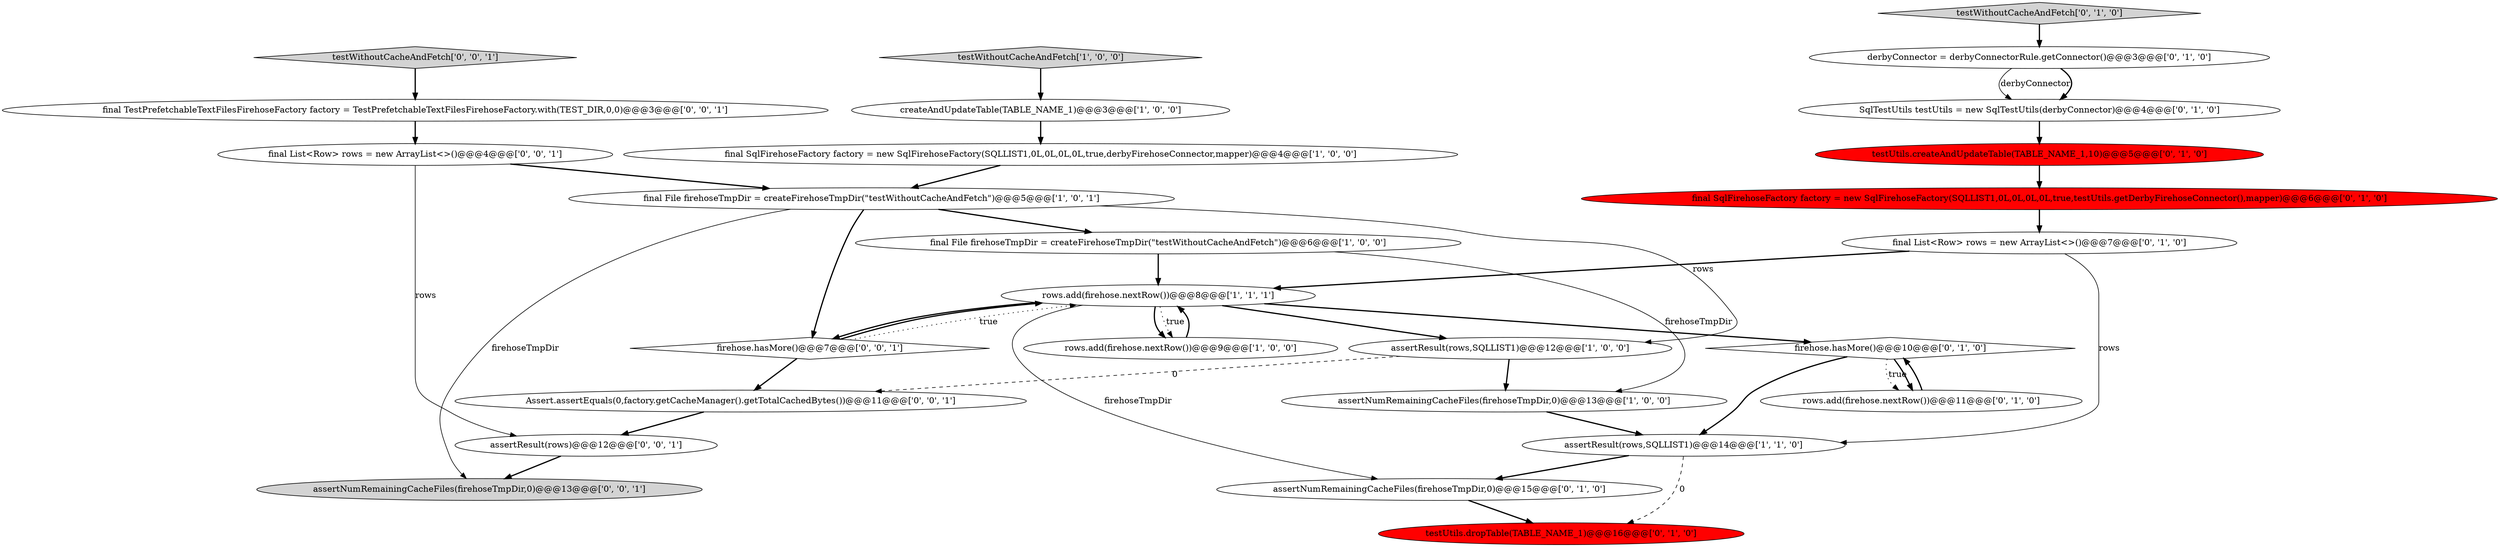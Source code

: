 digraph {
13 [style = filled, label = "firehose.hasMore()@@@10@@@['0', '1', '0']", fillcolor = white, shape = diamond image = "AAA0AAABBB2BBB"];
24 [style = filled, label = "firehose.hasMore()@@@7@@@['0', '0', '1']", fillcolor = white, shape = diamond image = "AAA0AAABBB3BBB"];
23 [style = filled, label = "Assert.assertEquals(0,factory.getCacheManager().getTotalCachedBytes())@@@11@@@['0', '0', '1']", fillcolor = white, shape = ellipse image = "AAA0AAABBB3BBB"];
11 [style = filled, label = "final List<Row> rows = new ArrayList<>()@@@7@@@['0', '1', '0']", fillcolor = white, shape = ellipse image = "AAA0AAABBB2BBB"];
9 [style = filled, label = "rows.add(firehose.nextRow())@@@8@@@['1', '1', '1']", fillcolor = white, shape = ellipse image = "AAA0AAABBB1BBB"];
17 [style = filled, label = "testWithoutCacheAndFetch['0', '1', '0']", fillcolor = lightgray, shape = diamond image = "AAA0AAABBB2BBB"];
25 [style = filled, label = "assertResult(rows)@@@12@@@['0', '0', '1']", fillcolor = white, shape = ellipse image = "AAA0AAABBB3BBB"];
4 [style = filled, label = "rows.add(firehose.nextRow())@@@9@@@['1', '0', '0']", fillcolor = white, shape = ellipse image = "AAA0AAABBB1BBB"];
7 [style = filled, label = "final SqlFirehoseFactory factory = new SqlFirehoseFactory(SQLLIST1,0L,0L,0L,0L,true,derbyFirehoseConnector,mapper)@@@4@@@['1', '0', '0']", fillcolor = white, shape = ellipse image = "AAA0AAABBB1BBB"];
15 [style = filled, label = "final SqlFirehoseFactory factory = new SqlFirehoseFactory(SQLLIST1,0L,0L,0L,0L,true,testUtils.getDerbyFirehoseConnector(),mapper)@@@6@@@['0', '1', '0']", fillcolor = red, shape = ellipse image = "AAA1AAABBB2BBB"];
22 [style = filled, label = "final List<Row> rows = new ArrayList<>()@@@4@@@['0', '0', '1']", fillcolor = white, shape = ellipse image = "AAA0AAABBB3BBB"];
10 [style = filled, label = "SqlTestUtils testUtils = new SqlTestUtils(derbyConnector)@@@4@@@['0', '1', '0']", fillcolor = white, shape = ellipse image = "AAA0AAABBB2BBB"];
8 [style = filled, label = "final File firehoseTmpDir = createFirehoseTmpDir(\"testWithoutCacheAndFetch\")@@@5@@@['1', '0', '1']", fillcolor = white, shape = ellipse image = "AAA0AAABBB1BBB"];
19 [style = filled, label = "assertNumRemainingCacheFiles(firehoseTmpDir,0)@@@15@@@['0', '1', '0']", fillcolor = white, shape = ellipse image = "AAA0AAABBB2BBB"];
2 [style = filled, label = "assertResult(rows,SQLLIST1)@@@14@@@['1', '1', '0']", fillcolor = white, shape = ellipse image = "AAA0AAABBB1BBB"];
5 [style = filled, label = "testWithoutCacheAndFetch['1', '0', '0']", fillcolor = lightgray, shape = diamond image = "AAA0AAABBB1BBB"];
21 [style = filled, label = "final TestPrefetchableTextFilesFirehoseFactory factory = TestPrefetchableTextFilesFirehoseFactory.with(TEST_DIR,0,0)@@@3@@@['0', '0', '1']", fillcolor = white, shape = ellipse image = "AAA0AAABBB3BBB"];
12 [style = filled, label = "rows.add(firehose.nextRow())@@@11@@@['0', '1', '0']", fillcolor = white, shape = ellipse image = "AAA0AAABBB2BBB"];
1 [style = filled, label = "assertResult(rows,SQLLIST1)@@@12@@@['1', '0', '0']", fillcolor = white, shape = ellipse image = "AAA0AAABBB1BBB"];
16 [style = filled, label = "derbyConnector = derbyConnectorRule.getConnector()@@@3@@@['0', '1', '0']", fillcolor = white, shape = ellipse image = "AAA0AAABBB2BBB"];
0 [style = filled, label = "final File firehoseTmpDir = createFirehoseTmpDir(\"testWithoutCacheAndFetch\")@@@6@@@['1', '0', '0']", fillcolor = white, shape = ellipse image = "AAA0AAABBB1BBB"];
14 [style = filled, label = "testUtils.createAndUpdateTable(TABLE_NAME_1,10)@@@5@@@['0', '1', '0']", fillcolor = red, shape = ellipse image = "AAA1AAABBB2BBB"];
18 [style = filled, label = "testUtils.dropTable(TABLE_NAME_1)@@@16@@@['0', '1', '0']", fillcolor = red, shape = ellipse image = "AAA1AAABBB2BBB"];
3 [style = filled, label = "assertNumRemainingCacheFiles(firehoseTmpDir,0)@@@13@@@['1', '0', '0']", fillcolor = white, shape = ellipse image = "AAA0AAABBB1BBB"];
6 [style = filled, label = "createAndUpdateTable(TABLE_NAME_1)@@@3@@@['1', '0', '0']", fillcolor = white, shape = ellipse image = "AAA0AAABBB1BBB"];
26 [style = filled, label = "assertNumRemainingCacheFiles(firehoseTmpDir,0)@@@13@@@['0', '0', '1']", fillcolor = lightgray, shape = ellipse image = "AAA0AAABBB3BBB"];
20 [style = filled, label = "testWithoutCacheAndFetch['0', '0', '1']", fillcolor = lightgray, shape = diamond image = "AAA0AAABBB3BBB"];
4->9 [style = bold, label=""];
23->25 [style = bold, label=""];
0->9 [style = bold, label=""];
19->18 [style = bold, label=""];
2->19 [style = bold, label=""];
16->10 [style = solid, label="derbyConnector"];
13->12 [style = dotted, label="true"];
10->14 [style = bold, label=""];
16->10 [style = bold, label=""];
24->9 [style = bold, label=""];
9->4 [style = bold, label=""];
1->3 [style = bold, label=""];
24->9 [style = dotted, label="true"];
8->1 [style = solid, label="rows"];
7->8 [style = bold, label=""];
11->9 [style = bold, label=""];
20->21 [style = bold, label=""];
8->0 [style = bold, label=""];
22->8 [style = bold, label=""];
22->25 [style = solid, label="rows"];
12->13 [style = bold, label=""];
13->12 [style = bold, label=""];
9->19 [style = solid, label="firehoseTmpDir"];
5->6 [style = bold, label=""];
3->2 [style = bold, label=""];
15->11 [style = bold, label=""];
21->22 [style = bold, label=""];
0->3 [style = solid, label="firehoseTmpDir"];
25->26 [style = bold, label=""];
2->18 [style = dashed, label="0"];
9->13 [style = bold, label=""];
9->4 [style = dotted, label="true"];
14->15 [style = bold, label=""];
11->2 [style = solid, label="rows"];
8->26 [style = solid, label="firehoseTmpDir"];
6->7 [style = bold, label=""];
9->1 [style = bold, label=""];
1->23 [style = dashed, label="0"];
9->24 [style = bold, label=""];
17->16 [style = bold, label=""];
13->2 [style = bold, label=""];
24->23 [style = bold, label=""];
8->24 [style = bold, label=""];
}
